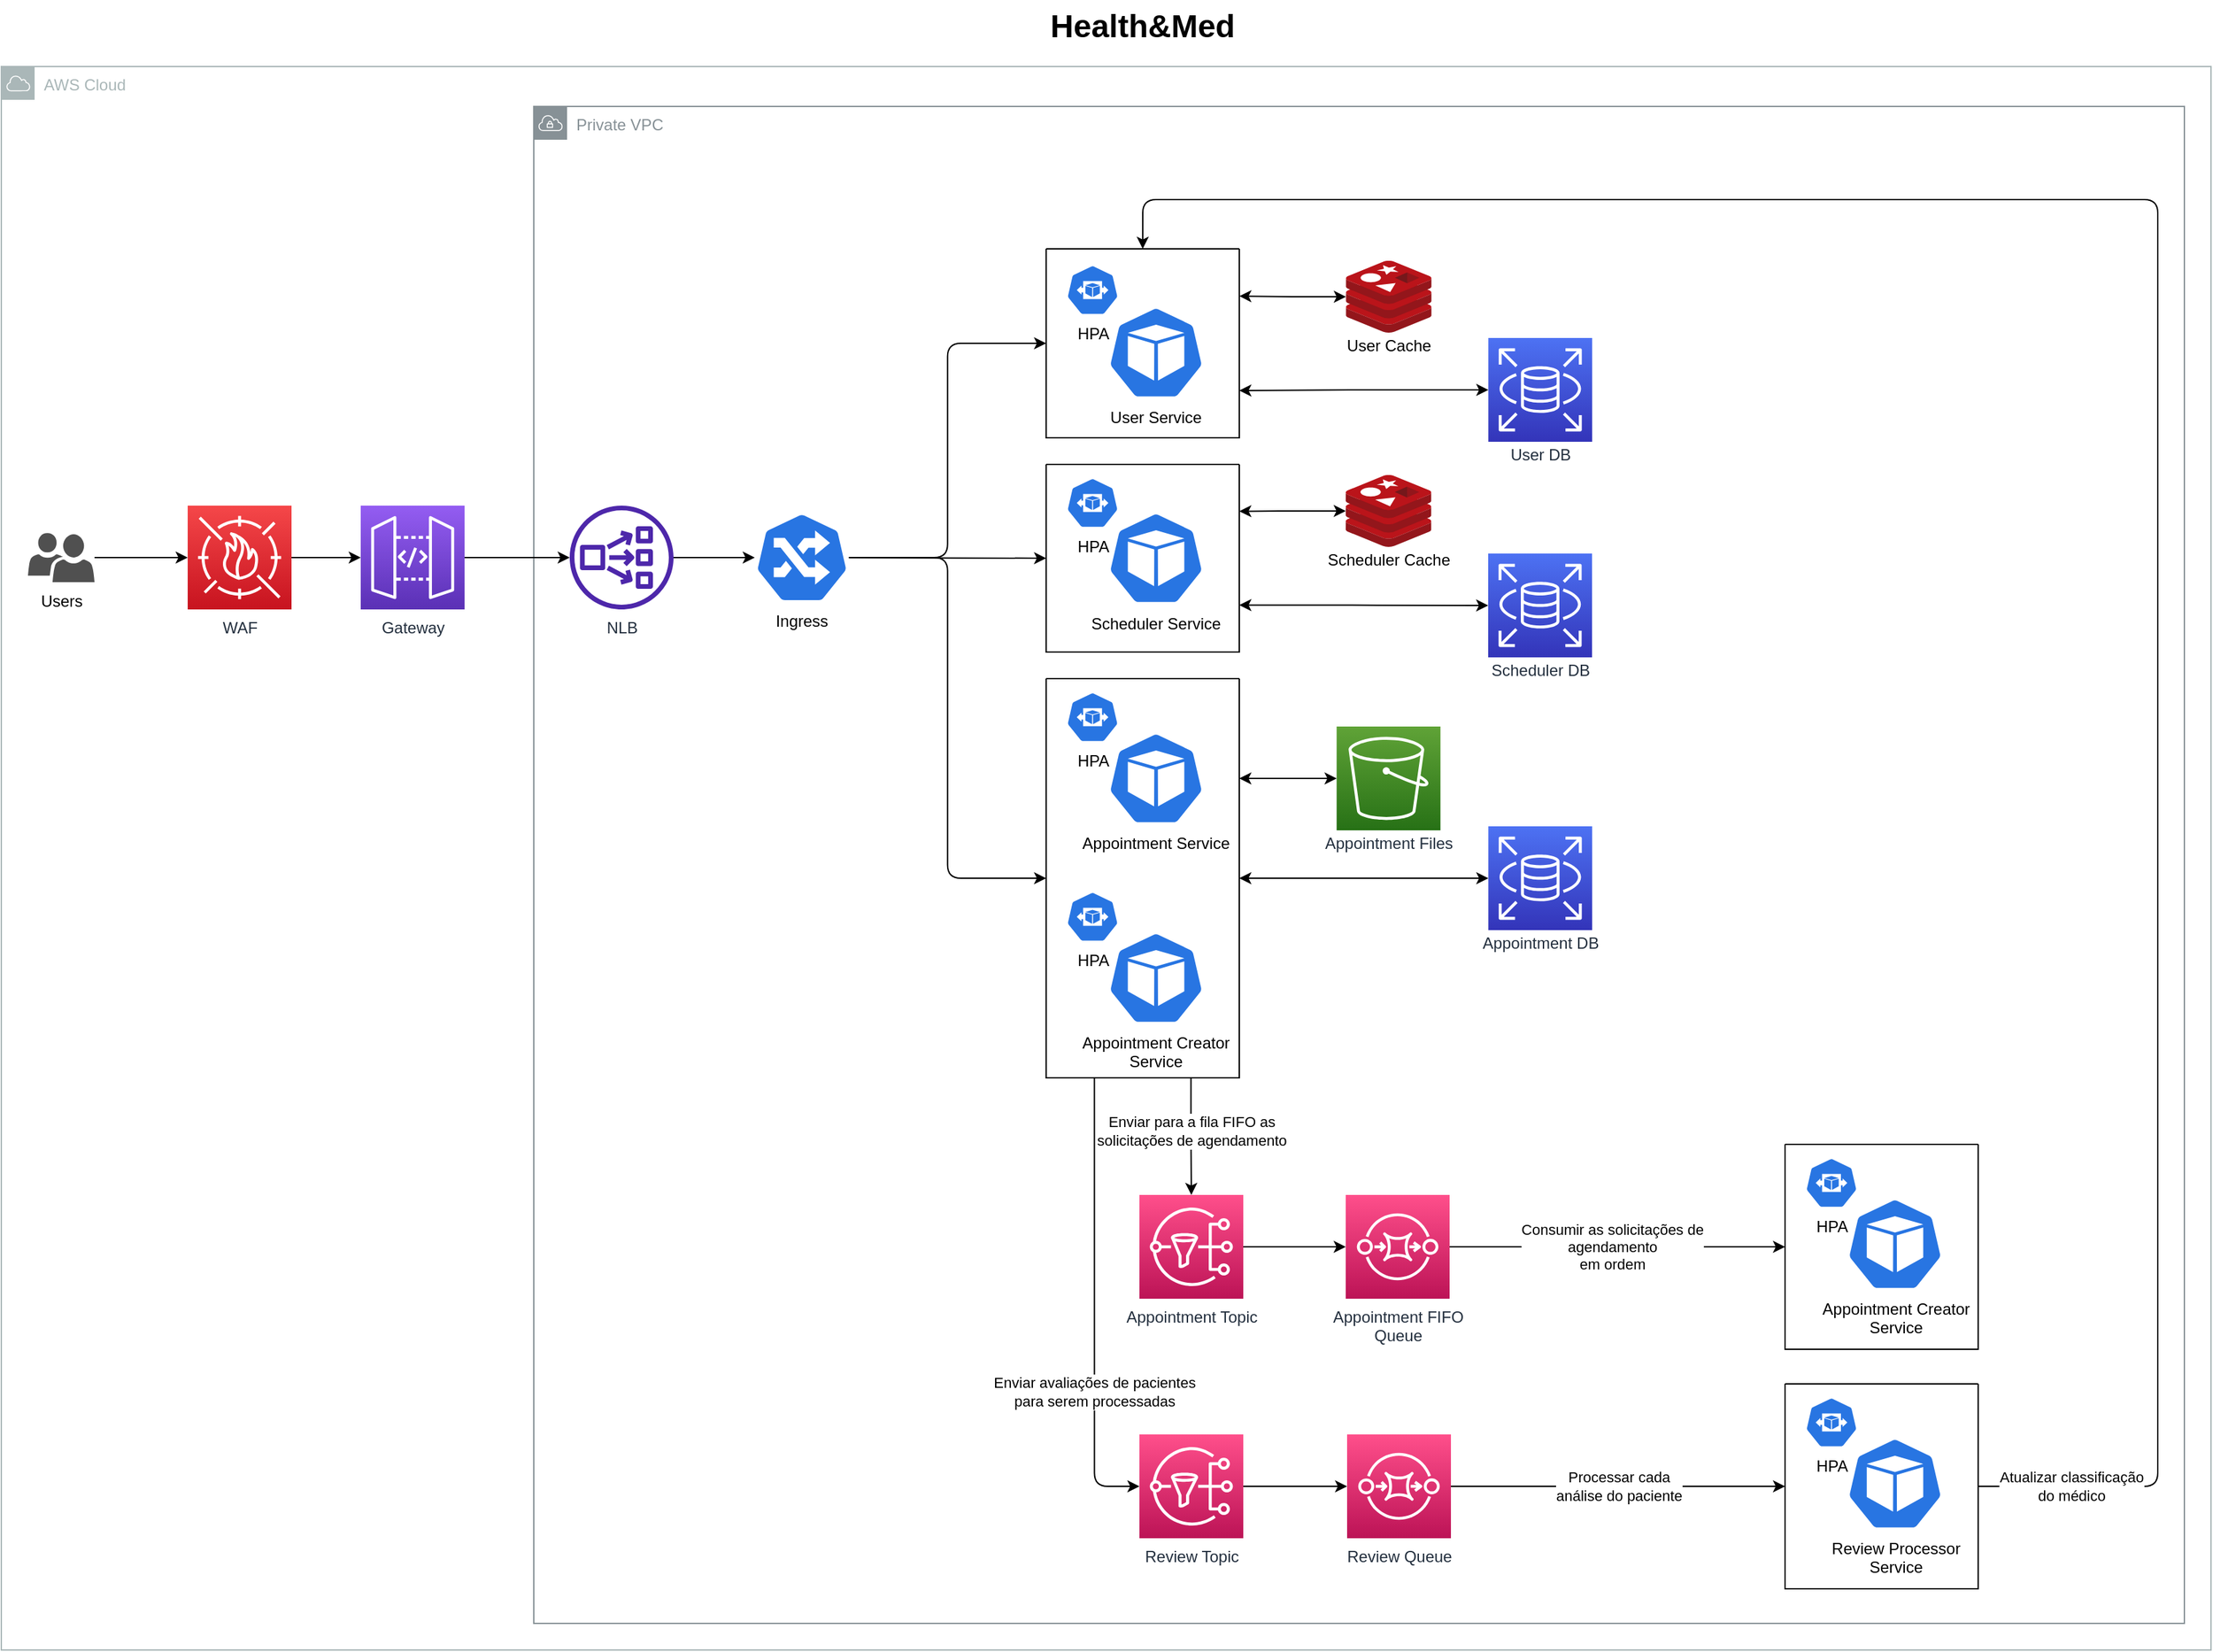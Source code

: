 <mxfile scale="1" border="10">
    <diagram name="Arquitetura v2" id="lf885K5aGk2sWsDqvKHm">
        <mxGraphModel dx="2755" dy="1490" grid="1" gridSize="10" guides="1" tooltips="1" connect="1" arrows="1" fold="1" page="1" pageScale="1" pageWidth="850" pageHeight="1100" background="#FFFFFF" math="0" shadow="0">
            <root>
                <mxCell id="xNUSOTWQVAQGV8SW1RMr-0"/>
                <mxCell id="xNUSOTWQVAQGV8SW1RMr-1" parent="xNUSOTWQVAQGV8SW1RMr-0"/>
                <mxCell id="xNUSOTWQVAQGV8SW1RMr-2" value="AWS Cloud" style="sketch=0;outlineConnect=0;gradientColor=none;html=1;whiteSpace=wrap;fontSize=12;fontStyle=0;shape=mxgraph.aws4.group;grIcon=mxgraph.aws4.group_aws_cloud;strokeColor=#AAB7B8;fillColor=none;verticalAlign=top;align=left;spacingLeft=30;fontColor=#AAB7B8;dashed=0;labelBackgroundColor=default;rounded=1;movable=1;resizable=1;rotatable=1;deletable=1;editable=1;connectable=1;" vertex="1" parent="xNUSOTWQVAQGV8SW1RMr-1">
                    <mxGeometry x="-120" y="60" width="1660" height="1190" as="geometry"/>
                </mxCell>
                <mxCell id="xNUSOTWQVAQGV8SW1RMr-3" value="Private VPC" style="sketch=0;outlineConnect=0;gradientColor=none;html=1;whiteSpace=wrap;fontSize=12;fontStyle=0;shape=mxgraph.aws4.group;grIcon=mxgraph.aws4.group_vpc;strokeColor=#879196;fillColor=none;verticalAlign=top;align=left;spacingLeft=30;fontColor=#879196;dashed=0;labelBackgroundColor=default;rounded=1;movable=1;resizable=1;rotatable=1;deletable=1;editable=1;connectable=1;" vertex="1" parent="xNUSOTWQVAQGV8SW1RMr-1">
                    <mxGeometry x="280" y="90" width="1240" height="1140" as="geometry"/>
                </mxCell>
                <mxCell id="xNUSOTWQVAQGV8SW1RMr-4" value="Health&amp;amp;Med" style="text;strokeColor=none;fillColor=none;html=1;fontSize=24;fontStyle=1;verticalAlign=middle;align=center;rounded=1;" vertex="1" parent="xNUSOTWQVAQGV8SW1RMr-1">
                    <mxGeometry x="687.46" y="10" width="100" height="40" as="geometry"/>
                </mxCell>
                <mxCell id="tz8--qCs5J4aisNoZkXS-1" style="edgeStyle=none;html=1;entryX=0;entryY=0.5;entryDx=0;entryDy=0;entryPerimeter=0;" edge="1" parent="xNUSOTWQVAQGV8SW1RMr-1" source="xNUSOTWQVAQGV8SW1RMr-7" target="tz8--qCs5J4aisNoZkXS-0">
                    <mxGeometry relative="1" as="geometry"/>
                </mxCell>
                <mxCell id="xNUSOTWQVAQGV8SW1RMr-7" value="Users" style="sketch=0;pointerEvents=1;shadow=0;dashed=0;html=1;strokeColor=none;labelPosition=center;verticalLabelPosition=bottom;verticalAlign=top;align=center;fillColor=#505050;shape=mxgraph.mscae.intune.user_group;labelBackgroundColor=default;rounded=1;" vertex="1" parent="xNUSOTWQVAQGV8SW1RMr-1">
                    <mxGeometry x="-100" y="410.5" width="50" height="37" as="geometry"/>
                </mxCell>
                <mxCell id="xNUSOTWQVAQGV8SW1RMr-8" style="edgeStyle=none;html=1;" edge="1" parent="xNUSOTWQVAQGV8SW1RMr-1" source="xNUSOTWQVAQGV8SW1RMr-9" target="xNUSOTWQVAQGV8SW1RMr-10">
                    <mxGeometry relative="1" as="geometry"/>
                </mxCell>
                <mxCell id="xNUSOTWQVAQGV8SW1RMr-9" value="Gateway" style="sketch=0;points=[[0,0,0],[0.25,0,0],[0.5,0,0],[0.75,0,0],[1,0,0],[0,1,0],[0.25,1,0],[0.5,1,0],[0.75,1,0],[1,1,0],[0,0.25,0],[0,0.5,0],[0,0.75,0],[1,0.25,0],[1,0.5,0],[1,0.75,0]];outlineConnect=0;fontColor=#232F3E;gradientColor=#945DF2;gradientDirection=north;fillColor=#5A30B5;strokeColor=#ffffff;dashed=0;verticalLabelPosition=bottom;verticalAlign=top;align=center;html=1;fontSize=12;fontStyle=0;aspect=fixed;shape=mxgraph.aws4.resourceIcon;resIcon=mxgraph.aws4.api_gateway;labelBackgroundColor=default;rounded=1;" vertex="1" parent="xNUSOTWQVAQGV8SW1RMr-1">
                    <mxGeometry x="150" y="390" width="78" height="78" as="geometry"/>
                </mxCell>
                <mxCell id="xNUSOTWQVAQGV8SW1RMr-10" value="NLB" style="sketch=0;outlineConnect=0;fontColor=#232F3E;gradientColor=none;fillColor=#4D27AA;strokeColor=none;dashed=0;verticalLabelPosition=bottom;verticalAlign=top;align=center;html=1;fontSize=12;fontStyle=0;aspect=fixed;pointerEvents=1;shape=mxgraph.aws4.network_load_balancer;labelBackgroundColor=default;rounded=1;" vertex="1" parent="xNUSOTWQVAQGV8SW1RMr-1">
                    <mxGeometry x="307" y="390" width="78" height="78" as="geometry"/>
                </mxCell>
                <mxCell id="xNUSOTWQVAQGV8SW1RMr-11" style="edgeStyle=orthogonalEdgeStyle;html=1;entryX=0;entryY=0.5;entryDx=0;entryDy=0;startArrow=none;startFill=0;rounded=1;" edge="1" parent="xNUSOTWQVAQGV8SW1RMr-1" source="xNUSOTWQVAQGV8SW1RMr-15" target="xNUSOTWQVAQGV8SW1RMr-37">
                    <mxGeometry relative="1" as="geometry"/>
                </mxCell>
                <mxCell id="xNUSOTWQVAQGV8SW1RMr-12" style="rounded=1;html=1;entryX=0;entryY=0.5;entryDx=0;entryDy=0;startArrow=none;startFill=0;" edge="1" parent="xNUSOTWQVAQGV8SW1RMr-1" source="xNUSOTWQVAQGV8SW1RMr-15" target="xNUSOTWQVAQGV8SW1RMr-41">
                    <mxGeometry relative="1" as="geometry"/>
                </mxCell>
                <mxCell id="xNUSOTWQVAQGV8SW1RMr-13" style="edgeStyle=orthogonalEdgeStyle;rounded=1;html=1;entryX=0;entryY=0.5;entryDx=0;entryDy=0;startArrow=none;startFill=0;" edge="1" parent="xNUSOTWQVAQGV8SW1RMr-1" source="xNUSOTWQVAQGV8SW1RMr-15" target="xNUSOTWQVAQGV8SW1RMr-46">
                    <mxGeometry relative="1" as="geometry"/>
                </mxCell>
                <mxCell id="xNUSOTWQVAQGV8SW1RMr-14" style="edgeStyle=orthogonalEdgeStyle;rounded=1;html=1;startArrow=classic;startFill=1;endArrow=none;endFill=0;" edge="1" parent="xNUSOTWQVAQGV8SW1RMr-1" source="xNUSOTWQVAQGV8SW1RMr-15" target="xNUSOTWQVAQGV8SW1RMr-10">
                    <mxGeometry relative="1" as="geometry"/>
                </mxCell>
                <mxCell id="xNUSOTWQVAQGV8SW1RMr-15" value="Ingress" style="sketch=0;html=1;dashed=0;whitespace=wrap;fillColor=#2875E2;strokeColor=#ffffff;points=[[0.005,0.63,0],[0.1,0.2,0],[0.9,0.2,0],[0.5,0,0],[0.995,0.63,0],[0.72,0.99,0],[0.5,1,0],[0.28,0.99,0]];verticalLabelPosition=bottom;align=center;verticalAlign=top;shape=mxgraph.kubernetes.icon;prIcon=ing;labelBackgroundColor=default;rounded=1;" vertex="1" parent="xNUSOTWQVAQGV8SW1RMr-1">
                    <mxGeometry x="446" y="395" width="70.83" height="68" as="geometry"/>
                </mxCell>
                <mxCell id="xNUSOTWQVAQGV8SW1RMr-16" value="&lt;div&gt;Enviar para a fila FIFO as&lt;/div&gt;&lt;div&gt;solicitações de agendamento&lt;/div&gt;" style="edgeStyle=orthogonalEdgeStyle;html=1;entryX=0.5;entryY=0;entryDx=0;entryDy=0;entryPerimeter=0;rounded=1;exitX=0.75;exitY=1;exitDx=0;exitDy=0;" edge="1" parent="xNUSOTWQVAQGV8SW1RMr-1" source="xNUSOTWQVAQGV8SW1RMr-46" target="xNUSOTWQVAQGV8SW1RMr-20">
                    <mxGeometry x="-0.095" relative="1" as="geometry">
                        <mxPoint as="offset"/>
                    </mxGeometry>
                </mxCell>
                <mxCell id="xNUSOTWQVAQGV8SW1RMr-17" value="&lt;div&gt;Enviar avaliações de pacientes&lt;/div&gt;&lt;div&gt;para serem processadas&lt;/div&gt;" style="edgeStyle=orthogonalEdgeStyle;html=1;entryX=0;entryY=0.5;entryDx=0;entryDy=0;entryPerimeter=0;startArrow=none;startFill=0;endArrow=classic;endFill=1;exitX=0.25;exitY=1;exitDx=0;exitDy=0;" edge="1" parent="xNUSOTWQVAQGV8SW1RMr-1" source="xNUSOTWQVAQGV8SW1RMr-46" target="xNUSOTWQVAQGV8SW1RMr-31">
                    <mxGeometry x="0.387" relative="1" as="geometry">
                        <Array as="points">
                            <mxPoint x="701" y="1127"/>
                        </Array>
                        <mxPoint as="offset"/>
                        <mxPoint x="700" y="660" as="sourcePoint"/>
                    </mxGeometry>
                </mxCell>
                <mxCell id="xNUSOTWQVAQGV8SW1RMr-18" value="Scheduler DB" style="sketch=0;points=[[0,0,0],[0.25,0,0],[0.5,0,0],[0.75,0,0],[1,0,0],[0,1,0],[0.25,1,0],[0.5,1,0],[0.75,1,0],[1,1,0],[0,0.25,0],[0,0.5,0],[0,0.75,0],[1,0.25,0],[1,0.5,0],[1,0.75,0]];outlineConnect=0;fontColor=#232F3E;gradientColor=#4D72F3;gradientDirection=north;fillColor=#3334B9;strokeColor=#ffffff;dashed=0;verticalLabelPosition=bottom;verticalAlign=top;align=center;html=1;fontSize=12;fontStyle=0;aspect=fixed;shape=mxgraph.aws4.resourceIcon;resIcon=mxgraph.aws4.rds;labelBackgroundColor=default;rounded=1;spacingTop=-4;" vertex="1" parent="xNUSOTWQVAQGV8SW1RMr-1">
                    <mxGeometry x="997" y="426" width="78" height="78" as="geometry"/>
                </mxCell>
                <mxCell id="xNUSOTWQVAQGV8SW1RMr-19" style="edgeStyle=none;html=1;entryX=0;entryY=0.5;entryDx=0;entryDy=0;entryPerimeter=0;" edge="1" parent="xNUSOTWQVAQGV8SW1RMr-1" source="xNUSOTWQVAQGV8SW1RMr-20" target="xNUSOTWQVAQGV8SW1RMr-22">
                    <mxGeometry relative="1" as="geometry"/>
                </mxCell>
                <mxCell id="xNUSOTWQVAQGV8SW1RMr-20" value="Appointment Topic" style="sketch=0;points=[[0,0,0],[0.25,0,0],[0.5,0,0],[0.75,0,0],[1,0,0],[0,1,0],[0.25,1,0],[0.5,1,0],[0.75,1,0],[1,1,0],[0,0.25,0],[0,0.5,0],[0,0.75,0],[1,0.25,0],[1,0.5,0],[1,0.75,0]];outlineConnect=0;fontColor=#232F3E;gradientColor=#FF4F8B;gradientDirection=north;fillColor=#BC1356;strokeColor=#ffffff;dashed=0;verticalLabelPosition=bottom;verticalAlign=top;align=center;html=1;fontSize=12;fontStyle=0;aspect=fixed;shape=mxgraph.aws4.resourceIcon;resIcon=mxgraph.aws4.sns;labelBackgroundColor=default;rounded=1;" vertex="1" parent="xNUSOTWQVAQGV8SW1RMr-1">
                    <mxGeometry x="735" y="908" width="78" height="78" as="geometry"/>
                </mxCell>
                <mxCell id="tz8--qCs5J4aisNoZkXS-6" style="edgeStyle=none;html=1;entryX=0;entryY=0.5;entryDx=0;entryDy=0;" edge="1" parent="xNUSOTWQVAQGV8SW1RMr-1" source="xNUSOTWQVAQGV8SW1RMr-22" target="tz8--qCs5J4aisNoZkXS-3">
                    <mxGeometry relative="1" as="geometry"/>
                </mxCell>
                <mxCell id="tz8--qCs5J4aisNoZkXS-7" value="&lt;div style=&quot;border-color: var(--border-color);&quot;&gt;Consumir as solicitações de&lt;/div&gt;&lt;div style=&quot;border-color: var(--border-color);&quot;&gt;agendamento&lt;/div&gt;&lt;div style=&quot;border-color: var(--border-color);&quot;&gt;em ordem&lt;/div&gt;" style="edgeLabel;html=1;align=center;verticalAlign=middle;resizable=0;points=[];" vertex="1" connectable="0" parent="tz8--qCs5J4aisNoZkXS-6">
                    <mxGeometry x="0.128" relative="1" as="geometry">
                        <mxPoint x="-20" as="offset"/>
                    </mxGeometry>
                </mxCell>
                <mxCell id="xNUSOTWQVAQGV8SW1RMr-22" value="Appointment FIFO&lt;br&gt;Queue" style="sketch=0;points=[[0,0,0],[0.25,0,0],[0.5,0,0],[0.75,0,0],[1,0,0],[0,1,0],[0.25,1,0],[0.5,1,0],[0.75,1,0],[1,1,0],[0,0.25,0],[0,0.5,0],[0,0.75,0],[1,0.25,0],[1,0.5,0],[1,0.75,0]];outlineConnect=0;fontColor=#232F3E;gradientColor=#FF4F8B;gradientDirection=north;fillColor=#BC1356;strokeColor=#ffffff;dashed=0;verticalLabelPosition=bottom;verticalAlign=top;align=center;html=1;fontSize=12;fontStyle=0;aspect=fixed;shape=mxgraph.aws4.resourceIcon;resIcon=mxgraph.aws4.sqs;labelBackgroundColor=default;rounded=1;" vertex="1" parent="xNUSOTWQVAQGV8SW1RMr-1">
                    <mxGeometry x="889.99" y="908" width="78" height="78" as="geometry"/>
                </mxCell>
                <mxCell id="xNUSOTWQVAQGV8SW1RMr-23" style="edgeStyle=orthogonalEdgeStyle;html=1;entryX=1;entryY=0.25;entryDx=0;entryDy=0;startArrow=classic;startFill=1;rounded=0;" edge="1" parent="xNUSOTWQVAQGV8SW1RMr-1" source="xNUSOTWQVAQGV8SW1RMr-24" target="xNUSOTWQVAQGV8SW1RMr-37">
                    <mxGeometry relative="1" as="geometry"/>
                </mxCell>
                <mxCell id="xNUSOTWQVAQGV8SW1RMr-24" value="User Cache" style="sketch=0;aspect=fixed;html=1;points=[];align=center;image;fontSize=12;image=img/lib/mscae/Cache_Redis_Product.svg;labelBackgroundColor=default;strokeColor=default;spacingTop=-4;rounded=1;" vertex="1" parent="xNUSOTWQVAQGV8SW1RMr-1">
                    <mxGeometry x="890.105" y="206" width="64.29" height="54" as="geometry"/>
                </mxCell>
                <mxCell id="xNUSOTWQVAQGV8SW1RMr-25" value="Appointment DB" style="sketch=0;points=[[0,0,0],[0.25,0,0],[0.5,0,0],[0.75,0,0],[1,0,0],[0,1,0],[0.25,1,0],[0.5,1,0],[0.75,1,0],[1,1,0],[0,0.25,0],[0,0.5,0],[0,0.75,0],[1,0.25,0],[1,0.5,0],[1,0.75,0]];outlineConnect=0;fontColor=#232F3E;gradientColor=#4D72F3;gradientDirection=north;fillColor=#3334B9;strokeColor=#ffffff;dashed=0;verticalLabelPosition=bottom;verticalAlign=top;align=center;html=1;fontSize=12;fontStyle=0;aspect=fixed;shape=mxgraph.aws4.resourceIcon;resIcon=mxgraph.aws4.rds;labelBackgroundColor=default;spacingTop=-4;rounded=1;" vertex="1" parent="xNUSOTWQVAQGV8SW1RMr-1">
                    <mxGeometry x="997.11" y="631" width="78" height="78" as="geometry"/>
                </mxCell>
                <mxCell id="xNUSOTWQVAQGV8SW1RMr-26" style="edgeStyle=orthogonalEdgeStyle;rounded=1;html=1;entryX=1;entryY=0.25;entryDx=0;entryDy=0;startArrow=classic;startFill=1;" edge="1" parent="xNUSOTWQVAQGV8SW1RMr-1" source="xNUSOTWQVAQGV8SW1RMr-27" target="xNUSOTWQVAQGV8SW1RMr-41">
                    <mxGeometry relative="1" as="geometry"/>
                </mxCell>
                <mxCell id="xNUSOTWQVAQGV8SW1RMr-27" value="Scheduler Cache" style="sketch=0;aspect=fixed;html=1;points=[];align=center;image;fontSize=12;image=img/lib/mscae/Cache_Redis_Product.svg;labelBackgroundColor=default;strokeColor=default;spacingTop=-4;rounded=1;" vertex="1" parent="xNUSOTWQVAQGV8SW1RMr-1">
                    <mxGeometry x="889.995" y="367" width="64.29" height="54" as="geometry"/>
                </mxCell>
                <mxCell id="xNUSOTWQVAQGV8SW1RMr-28" style="html=1;entryX=1;entryY=0.75;entryDx=0;entryDy=0;startArrow=classic;startFill=1;edgeStyle=orthogonalEdgeStyle;" edge="1" parent="xNUSOTWQVAQGV8SW1RMr-1" source="xNUSOTWQVAQGV8SW1RMr-29" target="xNUSOTWQVAQGV8SW1RMr-37">
                    <mxGeometry relative="1" as="geometry"/>
                </mxCell>
                <mxCell id="xNUSOTWQVAQGV8SW1RMr-29" value="User DB" style="sketch=0;points=[[0,0,0],[0.25,0,0],[0.5,0,0],[0.75,0,0],[1,0,0],[0,1,0],[0.25,1,0],[0.5,1,0],[0.75,1,0],[1,1,0],[0,0.25,0],[0,0.5,0],[0,0.75,0],[1,0.25,0],[1,0.5,0],[1,0.75,0]];outlineConnect=0;fontColor=#232F3E;gradientColor=#4D72F3;gradientDirection=north;fillColor=#3334B9;strokeColor=#ffffff;dashed=0;verticalLabelPosition=bottom;verticalAlign=top;align=center;html=1;fontSize=12;fontStyle=0;aspect=fixed;shape=mxgraph.aws4.resourceIcon;resIcon=mxgraph.aws4.rds;labelBackgroundColor=default;rounded=1;spacingTop=-4;" vertex="1" parent="xNUSOTWQVAQGV8SW1RMr-1">
                    <mxGeometry x="997.11" y="264" width="78" height="78" as="geometry"/>
                </mxCell>
                <mxCell id="xNUSOTWQVAQGV8SW1RMr-30" style="edgeStyle=orthogonalEdgeStyle;html=1;entryX=0;entryY=0.5;entryDx=0;entryDy=0;entryPerimeter=0;startArrow=none;startFill=0;endArrow=classic;endFill=1;" edge="1" parent="xNUSOTWQVAQGV8SW1RMr-1" source="xNUSOTWQVAQGV8SW1RMr-31" target="xNUSOTWQVAQGV8SW1RMr-33">
                    <mxGeometry relative="1" as="geometry"/>
                </mxCell>
                <mxCell id="xNUSOTWQVAQGV8SW1RMr-31" value="Review Topic" style="sketch=0;points=[[0,0,0],[0.25,0,0],[0.5,0,0],[0.75,0,0],[1,0,0],[0,1,0],[0.25,1,0],[0.5,1,0],[0.75,1,0],[1,1,0],[0,0.25,0],[0,0.5,0],[0,0.75,0],[1,0.25,0],[1,0.5,0],[1,0.75,0]];outlineConnect=0;fontColor=#232F3E;gradientColor=#FF4F8B;gradientDirection=north;fillColor=#BC1356;strokeColor=#ffffff;dashed=0;verticalLabelPosition=bottom;verticalAlign=top;align=center;html=1;fontSize=12;fontStyle=0;aspect=fixed;shape=mxgraph.aws4.resourceIcon;resIcon=mxgraph.aws4.sns;labelBackgroundColor=default;rounded=1;" vertex="1" parent="xNUSOTWQVAQGV8SW1RMr-1">
                    <mxGeometry x="735.0" y="1088" width="78" height="78" as="geometry"/>
                </mxCell>
                <mxCell id="xNUSOTWQVAQGV8SW1RMr-32" value="&lt;div&gt;Processar cada&lt;/div&gt;&lt;div&gt;análise do paciente&lt;/div&gt;" style="edgeStyle=orthogonalEdgeStyle;html=1;entryX=0;entryY=0.5;entryDx=0;entryDy=0;startArrow=none;startFill=0;endArrow=classic;endFill=1;" edge="1" parent="xNUSOTWQVAQGV8SW1RMr-1" source="xNUSOTWQVAQGV8SW1RMr-33" target="xNUSOTWQVAQGV8SW1RMr-51">
                    <mxGeometry relative="1" as="geometry"/>
                </mxCell>
                <mxCell id="xNUSOTWQVAQGV8SW1RMr-33" value="Review Queue" style="sketch=0;points=[[0,0,0],[0.25,0,0],[0.5,0,0],[0.75,0,0],[1,0,0],[0,1,0],[0.25,1,0],[0.5,1,0],[0.75,1,0],[1,1,0],[0,0.25,0],[0,0.5,0],[0,0.75,0],[1,0.25,0],[1,0.5,0],[1,0.75,0]];outlineConnect=0;fontColor=#232F3E;gradientColor=#FF4F8B;gradientDirection=north;fillColor=#BC1356;strokeColor=#ffffff;dashed=0;verticalLabelPosition=bottom;verticalAlign=top;align=center;html=1;fontSize=12;fontStyle=0;aspect=fixed;shape=mxgraph.aws4.resourceIcon;resIcon=mxgraph.aws4.sqs;labelBackgroundColor=default;rounded=1;" vertex="1" parent="xNUSOTWQVAQGV8SW1RMr-1">
                    <mxGeometry x="891.0" y="1088" width="78" height="78" as="geometry"/>
                </mxCell>
                <mxCell id="xNUSOTWQVAQGV8SW1RMr-34" value="Appointment Files" style="sketch=0;points=[[0,0,0],[0.25,0,0],[0.5,0,0],[0.75,0,0],[1,0,0],[0,1,0],[0.25,1,0],[0.5,1,0],[0.75,1,0],[1,1,0],[0,0.25,0],[0,0.5,0],[0,0.75,0],[1,0.25,0],[1,0.5,0],[1,0.75,0]];outlineConnect=0;fontColor=#232F3E;gradientColor=#60A337;gradientDirection=north;fillColor=#277116;strokeColor=#ffffff;dashed=0;verticalLabelPosition=bottom;verticalAlign=top;align=center;html=1;fontSize=12;fontStyle=0;aspect=fixed;shape=mxgraph.aws4.resourceIcon;resIcon=mxgraph.aws4.s3;labelBackgroundColor=default;spacingTop=-4;" vertex="1" parent="xNUSOTWQVAQGV8SW1RMr-1">
                    <mxGeometry x="883.14" y="556" width="78" height="78" as="geometry"/>
                </mxCell>
                <mxCell id="xNUSOTWQVAQGV8SW1RMr-35" style="edgeStyle=orthogonalEdgeStyle;html=1;entryX=1;entryY=0.5;entryDx=0;entryDy=0;startArrow=classic;startFill=1;endArrow=none;endFill=0;exitX=0.5;exitY=0;exitDx=0;exitDy=0;" edge="1" parent="xNUSOTWQVAQGV8SW1RMr-1" source="xNUSOTWQVAQGV8SW1RMr-37" target="xNUSOTWQVAQGV8SW1RMr-51">
                    <mxGeometry relative="1" as="geometry">
                        <Array as="points">
                            <mxPoint x="737" y="160"/>
                            <mxPoint x="1500" y="160"/>
                            <mxPoint x="1500" y="1127"/>
                        </Array>
                        <mxPoint x="750" y="20" as="sourcePoint"/>
                    </mxGeometry>
                </mxCell>
                <mxCell id="xNUSOTWQVAQGV8SW1RMr-36" value="Atualizar classificação&lt;br&gt;do médico" style="edgeLabel;html=1;align=center;verticalAlign=middle;resizable=0;points=[];" vertex="1" connectable="0" parent="xNUSOTWQVAQGV8SW1RMr-35">
                    <mxGeometry x="0.926" relative="1" as="geometry">
                        <mxPoint x="-1" as="offset"/>
                    </mxGeometry>
                </mxCell>
                <mxCell id="xNUSOTWQVAQGV8SW1RMr-37" value="" style="swimlane;startSize=0;" vertex="1" parent="xNUSOTWQVAQGV8SW1RMr-1">
                    <mxGeometry x="664.89" y="197" width="145.14" height="142" as="geometry"/>
                </mxCell>
                <mxCell id="xNUSOTWQVAQGV8SW1RMr-38" value="User Service" style="sketch=0;html=1;dashed=0;whitespace=wrap;fillColor=#2875E2;strokeColor=#ffffff;points=[[0.005,0.63,0],[0.1,0.2,0],[0.9,0.2,0],[0.5,0,0],[0.995,0.63,0],[0.72,0.99,0],[0.5,1,0],[0.28,0.99,0]];verticalLabelPosition=bottom;align=center;verticalAlign=top;shape=mxgraph.kubernetes.icon;prIcon=pod;labelBackgroundColor=default;rounded=1;" vertex="1" parent="xNUSOTWQVAQGV8SW1RMr-37">
                    <mxGeometry x="46.14" y="43" width="72.92" height="70" as="geometry"/>
                </mxCell>
                <mxCell id="xNUSOTWQVAQGV8SW1RMr-39" value="HPA" style="sketch=0;html=1;dashed=0;whitespace=wrap;fillColor=#2875E2;strokeColor=#ffffff;points=[[0.005,0.63,0],[0.1,0.2,0],[0.9,0.2,0],[0.5,0,0],[0.995,0.63,0],[0.72,0.99,0],[0.5,1,0],[0.28,0.99,0]];verticalLabelPosition=bottom;align=center;verticalAlign=top;shape=mxgraph.kubernetes.icon;prIcon=hpa" vertex="1" parent="xNUSOTWQVAQGV8SW1RMr-37">
                    <mxGeometry x="15.14" y="12" width="39.58" height="38" as="geometry"/>
                </mxCell>
                <mxCell id="xNUSOTWQVAQGV8SW1RMr-40" style="edgeStyle=orthogonalEdgeStyle;rounded=1;html=1;exitX=1;exitY=0.75;exitDx=0;exitDy=0;entryX=0;entryY=0.5;entryDx=0;entryDy=0;entryPerimeter=0;startArrow=classic;startFill=1;" edge="1" parent="xNUSOTWQVAQGV8SW1RMr-1" source="xNUSOTWQVAQGV8SW1RMr-41" target="xNUSOTWQVAQGV8SW1RMr-18">
                    <mxGeometry relative="1" as="geometry"/>
                </mxCell>
                <mxCell id="xNUSOTWQVAQGV8SW1RMr-41" value="" style="swimlane;startSize=0;" vertex="1" parent="xNUSOTWQVAQGV8SW1RMr-1">
                    <mxGeometry x="664.89" y="359" width="145.11" height="141" as="geometry"/>
                </mxCell>
                <mxCell id="xNUSOTWQVAQGV8SW1RMr-42" value="Scheduler Service" style="sketch=0;html=1;dashed=0;whitespace=wrap;fillColor=#2875E2;strokeColor=#ffffff;points=[[0.005,0.63,0],[0.1,0.2,0],[0.9,0.2,0],[0.5,0,0],[0.995,0.63,0],[0.72,0.99,0],[0.5,1,0],[0.28,0.99,0]];verticalLabelPosition=bottom;align=center;verticalAlign=top;shape=mxgraph.kubernetes.icon;prIcon=pod;labelBackgroundColor=default;rounded=1;" vertex="1" parent="xNUSOTWQVAQGV8SW1RMr-41">
                    <mxGeometry x="46.14" y="35.5" width="72.92" height="70" as="geometry"/>
                </mxCell>
                <mxCell id="xNUSOTWQVAQGV8SW1RMr-43" value="HPA" style="sketch=0;html=1;dashed=0;whitespace=wrap;fillColor=#2875E2;strokeColor=#ffffff;points=[[0.005,0.63,0],[0.1,0.2,0],[0.9,0.2,0],[0.5,0,0],[0.995,0.63,0],[0.72,0.99,0],[0.5,1,0],[0.28,0.99,0]];verticalLabelPosition=bottom;align=center;verticalAlign=top;shape=mxgraph.kubernetes.icon;prIcon=hpa" vertex="1" parent="xNUSOTWQVAQGV8SW1RMr-41">
                    <mxGeometry x="15.11" y="10" width="39.58" height="38" as="geometry"/>
                </mxCell>
                <mxCell id="xNUSOTWQVAQGV8SW1RMr-44" style="edgeStyle=orthogonalEdgeStyle;rounded=0;html=1;exitX=1;exitY=0.25;exitDx=0;exitDy=0;entryX=0;entryY=0.5;entryDx=0;entryDy=0;entryPerimeter=0;startArrow=classic;startFill=1;" edge="1" parent="xNUSOTWQVAQGV8SW1RMr-1" source="xNUSOTWQVAQGV8SW1RMr-46" target="xNUSOTWQVAQGV8SW1RMr-34">
                    <mxGeometry relative="1" as="geometry"/>
                </mxCell>
                <mxCell id="xNUSOTWQVAQGV8SW1RMr-45" style="edgeStyle=orthogonalEdgeStyle;rounded=0;html=1;exitX=1;exitY=0.5;exitDx=0;exitDy=0;entryX=0;entryY=0.5;entryDx=0;entryDy=0;entryPerimeter=0;startArrow=classic;startFill=1;" edge="1" parent="xNUSOTWQVAQGV8SW1RMr-1" source="xNUSOTWQVAQGV8SW1RMr-46" target="xNUSOTWQVAQGV8SW1RMr-25">
                    <mxGeometry relative="1" as="geometry"/>
                </mxCell>
                <mxCell id="xNUSOTWQVAQGV8SW1RMr-46" value="" style="swimlane;startSize=0;" vertex="1" parent="xNUSOTWQVAQGV8SW1RMr-1">
                    <mxGeometry x="664.89" y="520" width="145.11" height="300" as="geometry"/>
                </mxCell>
                <mxCell id="xNUSOTWQVAQGV8SW1RMr-47" value="Appointment Service" style="sketch=0;html=1;dashed=0;whitespace=wrap;fillColor=#2875E2;strokeColor=#ffffff;points=[[0.005,0.63,0],[0.1,0.2,0],[0.9,0.2,0],[0.5,0,0],[0.995,0.63,0],[0.72,0.99,0],[0.5,1,0],[0.28,0.99,0]];verticalLabelPosition=bottom;align=center;verticalAlign=top;shape=mxgraph.kubernetes.icon;prIcon=pod;labelBackgroundColor=default;rounded=1;" vertex="1" parent="xNUSOTWQVAQGV8SW1RMr-46">
                    <mxGeometry x="46.14" y="40" width="72.92" height="70" as="geometry"/>
                </mxCell>
                <mxCell id="xNUSOTWQVAQGV8SW1RMr-48" value="HPA" style="sketch=0;html=1;dashed=0;whitespace=wrap;fillColor=#2875E2;strokeColor=#ffffff;points=[[0.005,0.63,0],[0.1,0.2,0],[0.9,0.2,0],[0.5,0,0],[0.995,0.63,0],[0.72,0.99,0],[0.5,1,0],[0.28,0.99,0]];verticalLabelPosition=bottom;align=center;verticalAlign=top;shape=mxgraph.kubernetes.icon;prIcon=hpa" vertex="1" parent="xNUSOTWQVAQGV8SW1RMr-46">
                    <mxGeometry x="15.11" y="10" width="39.58" height="38" as="geometry"/>
                </mxCell>
                <mxCell id="xNUSOTWQVAQGV8SW1RMr-49" value="Appointment Creator&lt;br style=&quot;border-color: var(--border-color);&quot;&gt;Service" style="sketch=0;html=1;dashed=0;whitespace=wrap;fillColor=#2875E2;strokeColor=#ffffff;points=[[0.005,0.63,0],[0.1,0.2,0],[0.9,0.2,0],[0.5,0,0],[0.995,0.63,0],[0.72,0.99,0],[0.5,1,0],[0.28,0.99,0]];verticalLabelPosition=bottom;align=center;verticalAlign=top;shape=mxgraph.kubernetes.icon;prIcon=pod;labelBackgroundColor=default;rounded=1;" vertex="1" parent="xNUSOTWQVAQGV8SW1RMr-46">
                    <mxGeometry x="46.14" y="190" width="72.92" height="70" as="geometry"/>
                </mxCell>
                <mxCell id="xNUSOTWQVAQGV8SW1RMr-50" value="HPA" style="sketch=0;html=1;dashed=0;whitespace=wrap;fillColor=#2875E2;strokeColor=#ffffff;points=[[0.005,0.63,0],[0.1,0.2,0],[0.9,0.2,0],[0.5,0,0],[0.995,0.63,0],[0.72,0.99,0],[0.5,1,0],[0.28,0.99,0]];verticalLabelPosition=bottom;align=center;verticalAlign=top;shape=mxgraph.kubernetes.icon;prIcon=hpa" vertex="1" parent="xNUSOTWQVAQGV8SW1RMr-46">
                    <mxGeometry x="15.11" y="160" width="39.58" height="38" as="geometry"/>
                </mxCell>
                <mxCell id="xNUSOTWQVAQGV8SW1RMr-51" value="" style="swimlane;startSize=0;" vertex="1" parent="xNUSOTWQVAQGV8SW1RMr-1">
                    <mxGeometry x="1220" y="1050" width="145.11" height="154" as="geometry"/>
                </mxCell>
                <mxCell id="xNUSOTWQVAQGV8SW1RMr-52" value="Review Processor&lt;br style=&quot;border-color: var(--border-color);&quot;&gt;Service" style="sketch=0;html=1;dashed=0;whitespace=wrap;fillColor=#2875E2;strokeColor=#ffffff;points=[[0.005,0.63,0],[0.1,0.2,0],[0.9,0.2,0],[0.5,0,0],[0.995,0.63,0],[0.72,0.99,0],[0.5,1,0],[0.28,0.99,0]];verticalLabelPosition=bottom;align=center;verticalAlign=top;shape=mxgraph.kubernetes.icon;prIcon=pod;labelBackgroundColor=default;rounded=1;" vertex="1" parent="xNUSOTWQVAQGV8SW1RMr-51">
                    <mxGeometry x="46.14" y="40" width="72.92" height="70" as="geometry"/>
                </mxCell>
                <mxCell id="xNUSOTWQVAQGV8SW1RMr-53" value="HPA" style="sketch=0;html=1;dashed=0;whitespace=wrap;fillColor=#2875E2;strokeColor=#ffffff;points=[[0.005,0.63,0],[0.1,0.2,0],[0.9,0.2,0],[0.5,0,0],[0.995,0.63,0],[0.72,0.99,0],[0.5,1,0],[0.28,0.99,0]];verticalLabelPosition=bottom;align=center;verticalAlign=top;shape=mxgraph.kubernetes.icon;prIcon=hpa" vertex="1" parent="xNUSOTWQVAQGV8SW1RMr-51">
                    <mxGeometry x="15.11" y="10" width="39.58" height="38" as="geometry"/>
                </mxCell>
                <mxCell id="tz8--qCs5J4aisNoZkXS-2" style="edgeStyle=none;html=1;entryX=0;entryY=0.5;entryDx=0;entryDy=0;entryPerimeter=0;" edge="1" parent="xNUSOTWQVAQGV8SW1RMr-1" source="tz8--qCs5J4aisNoZkXS-0" target="xNUSOTWQVAQGV8SW1RMr-9">
                    <mxGeometry relative="1" as="geometry"/>
                </mxCell>
                <mxCell id="tz8--qCs5J4aisNoZkXS-0" value="WAF" style="sketch=0;points=[[0,0,0],[0.25,0,0],[0.5,0,0],[0.75,0,0],[1,0,0],[0,1,0],[0.25,1,0],[0.5,1,0],[0.75,1,0],[1,1,0],[0,0.25,0],[0,0.5,0],[0,0.75,0],[1,0.25,0],[1,0.5,0],[1,0.75,0]];outlineConnect=0;fontColor=#232F3E;gradientColor=#F54749;gradientDirection=north;fillColor=#C7131F;strokeColor=#ffffff;dashed=0;verticalLabelPosition=bottom;verticalAlign=top;align=center;html=1;fontSize=12;fontStyle=0;aspect=fixed;shape=mxgraph.aws4.resourceIcon;resIcon=mxgraph.aws4.waf;" vertex="1" parent="xNUSOTWQVAQGV8SW1RMr-1">
                    <mxGeometry x="20" y="390" width="78" height="78" as="geometry"/>
                </mxCell>
                <mxCell id="tz8--qCs5J4aisNoZkXS-3" value="" style="swimlane;startSize=0;" vertex="1" parent="xNUSOTWQVAQGV8SW1RMr-1">
                    <mxGeometry x="1220" y="870" width="145.11" height="154" as="geometry"/>
                </mxCell>
                <mxCell id="tz8--qCs5J4aisNoZkXS-4" value="Appointment Creator&lt;br style=&quot;border-color: var(--border-color);&quot;&gt;Service" style="sketch=0;html=1;dashed=0;whitespace=wrap;fillColor=#2875E2;strokeColor=#ffffff;points=[[0.005,0.63,0],[0.1,0.2,0],[0.9,0.2,0],[0.5,0,0],[0.995,0.63,0],[0.72,0.99,0],[0.5,1,0],[0.28,0.99,0]];verticalLabelPosition=bottom;align=center;verticalAlign=top;shape=mxgraph.kubernetes.icon;prIcon=pod;labelBackgroundColor=default;rounded=1;" vertex="1" parent="tz8--qCs5J4aisNoZkXS-3">
                    <mxGeometry x="46.14" y="40" width="72.92" height="70" as="geometry"/>
                </mxCell>
                <mxCell id="tz8--qCs5J4aisNoZkXS-5" value="HPA" style="sketch=0;html=1;dashed=0;whitespace=wrap;fillColor=#2875E2;strokeColor=#ffffff;points=[[0.005,0.63,0],[0.1,0.2,0],[0.9,0.2,0],[0.5,0,0],[0.995,0.63,0],[0.72,0.99,0],[0.5,1,0],[0.28,0.99,0]];verticalLabelPosition=bottom;align=center;verticalAlign=top;shape=mxgraph.kubernetes.icon;prIcon=hpa" vertex="1" parent="tz8--qCs5J4aisNoZkXS-3">
                    <mxGeometry x="15.11" y="10" width="39.58" height="38" as="geometry"/>
                </mxCell>
            </root>
        </mxGraphModel>
    </diagram>
</mxfile>